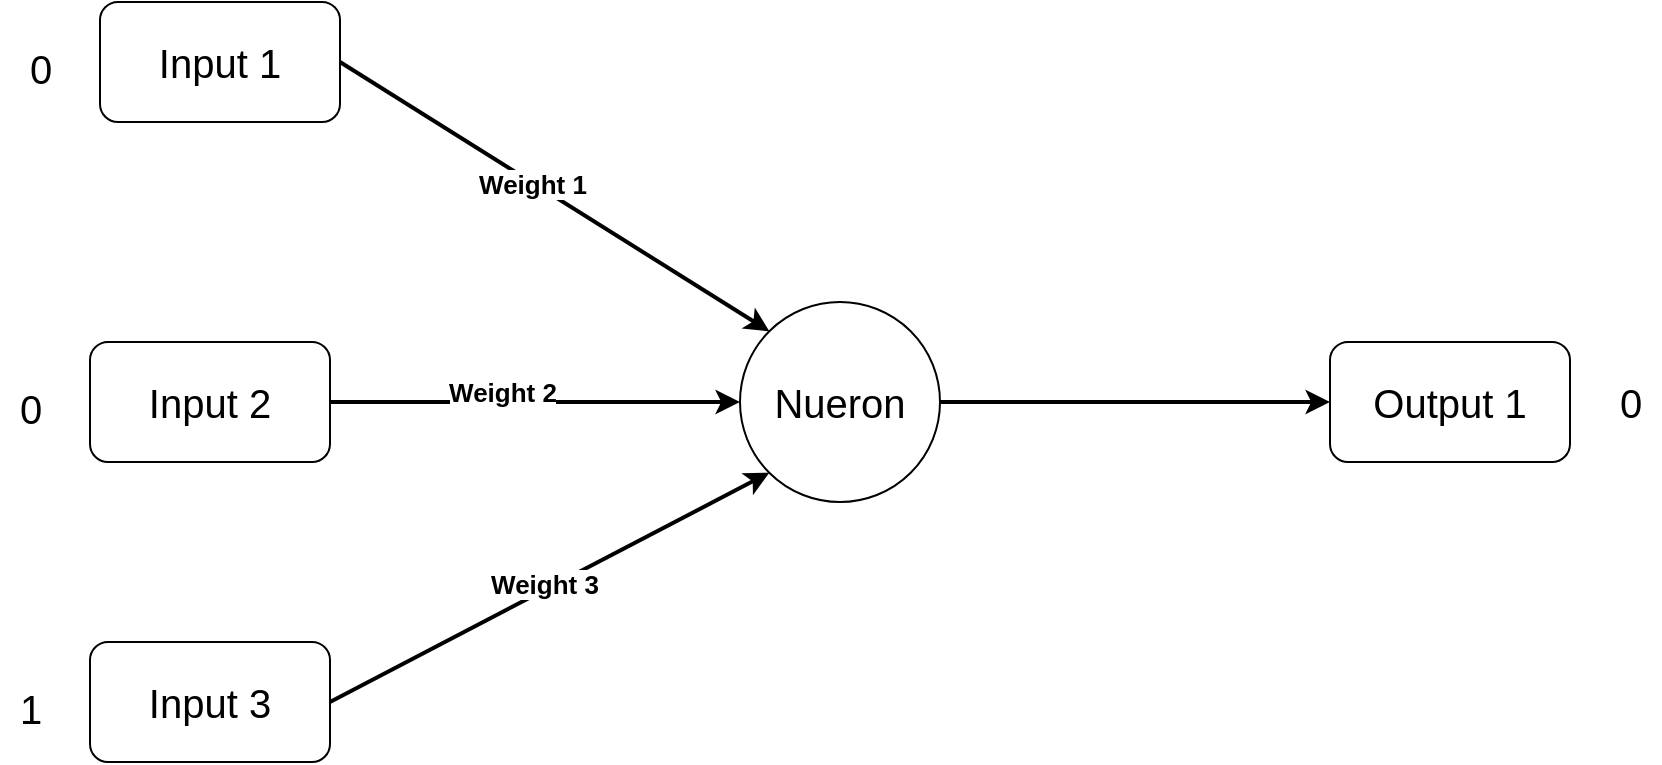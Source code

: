 <mxfile version="28.0.9" pages="2">
  <diagram name="architecture" id="MsZgRQUG9RxqbEkkbfy7">
    <mxGraphModel dx="1426" dy="777" grid="1" gridSize="10" guides="1" tooltips="1" connect="1" arrows="1" fold="1" page="1" pageScale="1" pageWidth="850" pageHeight="1100" math="0" shadow="0">
      <root>
        <mxCell id="0" />
        <mxCell id="1" parent="0" />
        <mxCell id="Unns7LyTOHwIfp0u5Ji5-16" value="" style="group" parent="1" vertex="1" connectable="0">
          <mxGeometry x="5" y="40" width="165" height="60" as="geometry" />
        </mxCell>
        <mxCell id="Unns7LyTOHwIfp0u5Ji5-14" value="Input 1" style="rounded=1;whiteSpace=wrap;html=1;fontSize=20;" parent="Unns7LyTOHwIfp0u5Ji5-16" vertex="1">
          <mxGeometry x="45" width="120" height="60" as="geometry" />
        </mxCell>
        <mxCell id="Unns7LyTOHwIfp0u5Ji5-15" value="0" style="text;html=1;align=center;verticalAlign=middle;resizable=0;points=[];autosize=1;strokeColor=none;fillColor=none;fontSize=20;" parent="Unns7LyTOHwIfp0u5Ji5-16" vertex="1">
          <mxGeometry y="13" width="30" height="40" as="geometry" />
        </mxCell>
        <mxCell id="Unns7LyTOHwIfp0u5Ji5-17" value="" style="group" parent="1" vertex="1" connectable="0">
          <mxGeometry y="210" width="165" height="60" as="geometry" />
        </mxCell>
        <mxCell id="Unns7LyTOHwIfp0u5Ji5-18" value="Input 2" style="rounded=1;whiteSpace=wrap;html=1;fontSize=20;" parent="Unns7LyTOHwIfp0u5Ji5-17" vertex="1">
          <mxGeometry x="45" width="120" height="60" as="geometry" />
        </mxCell>
        <mxCell id="Unns7LyTOHwIfp0u5Ji5-19" value="0" style="text;html=1;align=center;verticalAlign=middle;resizable=0;points=[];autosize=1;strokeColor=none;fillColor=none;fontSize=20;" parent="Unns7LyTOHwIfp0u5Ji5-17" vertex="1">
          <mxGeometry y="13" width="30" height="40" as="geometry" />
        </mxCell>
        <mxCell id="Unns7LyTOHwIfp0u5Ji5-20" value="" style="group" parent="1" vertex="1" connectable="0">
          <mxGeometry y="360" width="165" height="60" as="geometry" />
        </mxCell>
        <mxCell id="Unns7LyTOHwIfp0u5Ji5-21" value="Input 3" style="rounded=1;whiteSpace=wrap;html=1;fontSize=20;" parent="Unns7LyTOHwIfp0u5Ji5-20" vertex="1">
          <mxGeometry x="45" width="120" height="60" as="geometry" />
        </mxCell>
        <mxCell id="Unns7LyTOHwIfp0u5Ji5-22" value="1" style="text;html=1;align=center;verticalAlign=middle;resizable=0;points=[];autosize=1;strokeColor=none;fillColor=none;fontSize=20;" parent="Unns7LyTOHwIfp0u5Ji5-20" vertex="1">
          <mxGeometry y="13" width="30" height="40" as="geometry" />
        </mxCell>
        <mxCell id="Unns7LyTOHwIfp0u5Ji5-30" style="edgeStyle=orthogonalEdgeStyle;rounded=0;orthogonalLoop=1;jettySize=auto;html=1;entryX=0;entryY=0.5;entryDx=0;entryDy=0;strokeWidth=2;" parent="1" source="Unns7LyTOHwIfp0u5Ji5-23" target="Unns7LyTOHwIfp0u5Ji5-25" edge="1">
          <mxGeometry relative="1" as="geometry" />
        </mxCell>
        <mxCell id="Unns7LyTOHwIfp0u5Ji5-23" value="Nueron" style="ellipse;whiteSpace=wrap;html=1;aspect=fixed;fontSize=20;" parent="1" vertex="1">
          <mxGeometry x="370" y="190" width="100" height="100" as="geometry" />
        </mxCell>
        <mxCell id="Unns7LyTOHwIfp0u5Ji5-24" value="" style="group" parent="1" vertex="1" connectable="0">
          <mxGeometry x="620" y="210" width="165" height="60" as="geometry" />
        </mxCell>
        <mxCell id="Unns7LyTOHwIfp0u5Ji5-25" value="Output 1" style="rounded=1;whiteSpace=wrap;html=1;fontSize=20;" parent="Unns7LyTOHwIfp0u5Ji5-24" vertex="1">
          <mxGeometry x="45" width="120" height="60" as="geometry" />
        </mxCell>
        <mxCell id="Unns7LyTOHwIfp0u5Ji5-26" value="0" style="text;html=1;align=center;verticalAlign=middle;resizable=0;points=[];autosize=1;strokeColor=none;fillColor=none;fontSize=20;" parent="1" vertex="1">
          <mxGeometry x="800" y="220" width="30" height="40" as="geometry" />
        </mxCell>
        <mxCell id="Unns7LyTOHwIfp0u5Ji5-27" style="rounded=0;orthogonalLoop=1;jettySize=auto;html=1;entryX=0;entryY=0;entryDx=0;entryDy=0;strokeWidth=2;exitX=1;exitY=0.5;exitDx=0;exitDy=0;" parent="1" source="Unns7LyTOHwIfp0u5Ji5-14" target="Unns7LyTOHwIfp0u5Ji5-23" edge="1">
          <mxGeometry relative="1" as="geometry" />
        </mxCell>
        <mxCell id="KdHsQOt6HNAd43S-jWN6-1" value="Weight 1" style="edgeLabel;html=1;align=center;verticalAlign=middle;resizable=0;points=[];fontSize=13;fontStyle=1" vertex="1" connectable="0" parent="Unns7LyTOHwIfp0u5Ji5-27">
          <mxGeometry x="-0.106" relative="1" as="geometry">
            <mxPoint as="offset" />
          </mxGeometry>
        </mxCell>
        <mxCell id="Unns7LyTOHwIfp0u5Ji5-28" style="edgeStyle=orthogonalEdgeStyle;rounded=0;orthogonalLoop=1;jettySize=auto;html=1;exitX=1;exitY=0.5;exitDx=0;exitDy=0;entryX=0;entryY=0.5;entryDx=0;entryDy=0;strokeWidth=2;" parent="1" source="Unns7LyTOHwIfp0u5Ji5-18" target="Unns7LyTOHwIfp0u5Ji5-23" edge="1">
          <mxGeometry relative="1" as="geometry" />
        </mxCell>
        <mxCell id="KdHsQOt6HNAd43S-jWN6-3" value="Weight 2" style="edgeLabel;html=1;align=center;verticalAlign=middle;resizable=0;points=[];fontSize=13;fontStyle=1" vertex="1" connectable="0" parent="Unns7LyTOHwIfp0u5Ji5-28">
          <mxGeometry x="-0.161" y="5" relative="1" as="geometry">
            <mxPoint as="offset" />
          </mxGeometry>
        </mxCell>
        <mxCell id="Unns7LyTOHwIfp0u5Ji5-29" style="rounded=0;orthogonalLoop=1;jettySize=auto;html=1;exitX=1;exitY=0.5;exitDx=0;exitDy=0;entryX=0;entryY=1;entryDx=0;entryDy=0;strokeWidth=2;" parent="1" source="Unns7LyTOHwIfp0u5Ji5-21" target="Unns7LyTOHwIfp0u5Ji5-23" edge="1">
          <mxGeometry relative="1" as="geometry" />
        </mxCell>
        <mxCell id="KdHsQOt6HNAd43S-jWN6-4" value="Weight 3" style="edgeLabel;html=1;align=center;verticalAlign=middle;resizable=0;points=[];fontSize=13;fontStyle=1" vertex="1" connectable="0" parent="Unns7LyTOHwIfp0u5Ji5-29">
          <mxGeometry x="-0.014" y="3" relative="1" as="geometry">
            <mxPoint as="offset" />
          </mxGeometry>
        </mxCell>
      </root>
    </mxGraphModel>
  </diagram>
  <diagram id="_3NsgKB23SplFA0f9sb8" name="training-process">
    <mxGraphModel dx="3702" dy="1554" grid="1" gridSize="10" guides="1" tooltips="1" connect="1" arrows="1" fold="1" page="1" pageScale="1" pageWidth="850" pageHeight="1100" math="0" shadow="0">
      <root>
        <mxCell id="0" />
        <mxCell id="1" parent="0" />
        <mxCell id="lGZ0dtp1funOcvJfRJoj-5" style="rounded=0;orthogonalLoop=1;jettySize=auto;html=1;exitX=1;exitY=0.5;exitDx=0;exitDy=0;entryX=0.5;entryY=0;entryDx=0;entryDy=0;endArrow=open;endFill=0;startSize=9;" edge="1" parent="1" source="lGZ0dtp1funOcvJfRJoj-1" target="lGZ0dtp1funOcvJfRJoj-3">
          <mxGeometry relative="1" as="geometry" />
        </mxCell>
        <mxCell id="lGZ0dtp1funOcvJfRJoj-1" value="Predict the output for a training set example" style="rounded=1;whiteSpace=wrap;html=1;fontSize=14;" vertex="1" parent="1">
          <mxGeometry x="-550" y="40" width="190" height="60" as="geometry" />
        </mxCell>
        <mxCell id="lGZ0dtp1funOcvJfRJoj-4" style="rounded=0;orthogonalLoop=1;jettySize=auto;html=1;exitX=0.5;exitY=0;exitDx=0;exitDy=0;entryX=0;entryY=0.5;entryDx=0;entryDy=0;endArrow=open;endFill=0;startSize=9;" edge="1" parent="1" source="lGZ0dtp1funOcvJfRJoj-2" target="lGZ0dtp1funOcvJfRJoj-1">
          <mxGeometry relative="1" as="geometry" />
        </mxCell>
        <mxCell id="lGZ0dtp1funOcvJfRJoj-2" value="Adjust the weights to reduce the error" style="rounded=1;whiteSpace=wrap;html=1;fontSize=14;" vertex="1" parent="1">
          <mxGeometry x="-820" y="260" width="160" height="60" as="geometry" />
        </mxCell>
        <mxCell id="lGZ0dtp1funOcvJfRJoj-6" style="rounded=0;orthogonalLoop=1;jettySize=auto;html=1;entryX=1;entryY=0.5;entryDx=0;entryDy=0;endArrow=open;endFill=0;startSize=9;" edge="1" parent="1" source="lGZ0dtp1funOcvJfRJoj-3" target="lGZ0dtp1funOcvJfRJoj-2">
          <mxGeometry relative="1" as="geometry" />
        </mxCell>
        <mxCell id="lGZ0dtp1funOcvJfRJoj-3" value="Calculate the error(the difference between the predicted output and the trainign set output)" style="rounded=1;whiteSpace=wrap;html=1;fontSize=14;" vertex="1" parent="1">
          <mxGeometry x="-290" y="260" width="230" height="60" as="geometry" />
        </mxCell>
      </root>
    </mxGraphModel>
  </diagram>
</mxfile>
